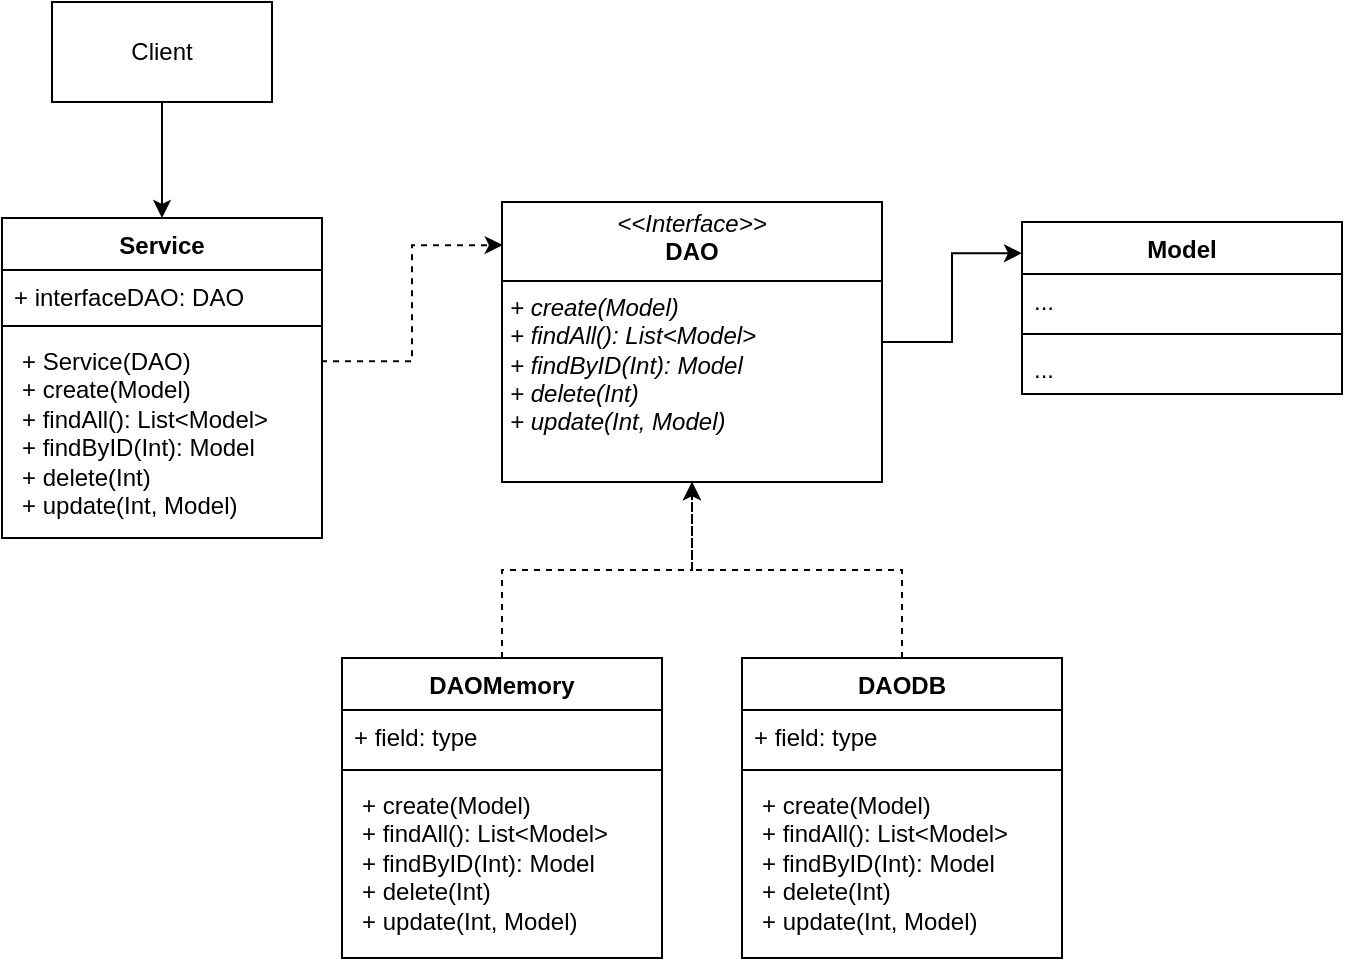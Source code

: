 <mxfile version="24.4.4" type="device">
  <diagram name="Page-1" id="qgeXn-PXjQRmJ4n0seKy">
    <mxGraphModel dx="1050" dy="579" grid="1" gridSize="10" guides="1" tooltips="1" connect="1" arrows="1" fold="1" page="1" pageScale="1" pageWidth="850" pageHeight="1100" math="0" shadow="0">
      <root>
        <mxCell id="0" />
        <mxCell id="1" parent="0" />
        <mxCell id="USMNccFf9NYbM8s82jeF-1" value="&lt;p style=&quot;margin:0px;margin-top:4px;text-align:center;&quot;&gt;&lt;i&gt;&amp;lt;&amp;lt;Interface&amp;gt;&amp;gt;&lt;/i&gt;&lt;br&gt;&lt;b&gt;DAO&lt;/b&gt;&lt;/p&gt;&lt;hr size=&quot;1&quot; style=&quot;border-style:solid;&quot;&gt;&lt;p style=&quot;margin:0px;margin-left:4px;&quot;&gt;&lt;i&gt;&lt;span style=&quot;background-color: initial;&quot;&gt;+ create(&lt;/span&gt;&lt;span style=&quot;background-color: initial;&quot;&gt;Model&lt;/span&gt;&lt;span style=&quot;background-color: initial;&quot;&gt;)&lt;/span&gt;&lt;br&gt;&lt;/i&gt;&lt;/p&gt;&lt;p style=&quot;margin:0px;margin-left:4px;&quot;&gt;&lt;i&gt;+ findAll(): List&amp;lt;Model&amp;gt;&lt;/i&gt;&lt;/p&gt;&lt;p style=&quot;margin:0px;margin-left:4px;&quot;&gt;&lt;i&gt;+ findByID(Int): Model&lt;/i&gt;&lt;/p&gt;&lt;p style=&quot;margin:0px;margin-left:4px;&quot;&gt;&lt;i&gt;+ delete(Int)&lt;/i&gt;&lt;/p&gt;&lt;p style=&quot;margin:0px;margin-left:4px;&quot;&gt;&lt;i&gt;+ update(Int, Model)&lt;/i&gt;&lt;/p&gt;" style="verticalAlign=top;align=left;overflow=fill;html=1;whiteSpace=wrap;" vertex="1" parent="1">
          <mxGeometry x="310" y="130" width="190" height="140" as="geometry" />
        </mxCell>
        <mxCell id="USMNccFf9NYbM8s82jeF-18" style="edgeStyle=orthogonalEdgeStyle;rounded=0;orthogonalLoop=1;jettySize=auto;html=1;entryX=0.5;entryY=1;entryDx=0;entryDy=0;dashed=1;" edge="1" parent="1" source="USMNccFf9NYbM8s82jeF-2" target="USMNccFf9NYbM8s82jeF-1">
          <mxGeometry relative="1" as="geometry" />
        </mxCell>
        <mxCell id="USMNccFf9NYbM8s82jeF-2" value="DAODB" style="swimlane;fontStyle=1;align=center;verticalAlign=top;childLayout=stackLayout;horizontal=1;startSize=26;horizontalStack=0;resizeParent=1;resizeParentMax=0;resizeLast=0;collapsible=1;marginBottom=0;whiteSpace=wrap;html=1;" vertex="1" parent="1">
          <mxGeometry x="430" y="358" width="160" height="150" as="geometry" />
        </mxCell>
        <mxCell id="USMNccFf9NYbM8s82jeF-3" value="+ field: type" style="text;strokeColor=none;fillColor=none;align=left;verticalAlign=top;spacingLeft=4;spacingRight=4;overflow=hidden;rotatable=0;points=[[0,0.5],[1,0.5]];portConstraint=eastwest;whiteSpace=wrap;html=1;" vertex="1" parent="USMNccFf9NYbM8s82jeF-2">
          <mxGeometry y="26" width="160" height="26" as="geometry" />
        </mxCell>
        <mxCell id="USMNccFf9NYbM8s82jeF-4" value="" style="line;strokeWidth=1;fillColor=none;align=left;verticalAlign=middle;spacingTop=-1;spacingLeft=3;spacingRight=3;rotatable=0;labelPosition=right;points=[];portConstraint=eastwest;strokeColor=inherit;" vertex="1" parent="USMNccFf9NYbM8s82jeF-2">
          <mxGeometry y="52" width="160" height="8" as="geometry" />
        </mxCell>
        <mxCell id="USMNccFf9NYbM8s82jeF-5" value="&lt;p style=&quot;margin: 0px 0px 0px 4px;&quot;&gt;&lt;span style=&quot;background-color: initial;&quot;&gt;+ create(&lt;/span&gt;&lt;span style=&quot;background-color: initial;&quot;&gt;Model&lt;/span&gt;&lt;span style=&quot;background-color: initial;&quot;&gt;)&lt;/span&gt;&lt;br&gt;&lt;/p&gt;&lt;p style=&quot;margin: 0px 0px 0px 4px;&quot;&gt;+ findAll(): List&amp;lt;Model&amp;gt;&lt;/p&gt;&lt;p style=&quot;margin: 0px 0px 0px 4px;&quot;&gt;+ findByID(Int): Model&lt;/p&gt;&lt;p style=&quot;margin: 0px 0px 0px 4px;&quot;&gt;+ delete(Int)&lt;/p&gt;&lt;p style=&quot;margin: 0px 0px 0px 4px;&quot;&gt;+ update(Int, Model)&lt;/p&gt;" style="text;strokeColor=none;fillColor=none;align=left;verticalAlign=top;spacingLeft=4;spacingRight=4;overflow=hidden;rotatable=0;points=[[0,0.5],[1,0.5]];portConstraint=eastwest;whiteSpace=wrap;html=1;" vertex="1" parent="USMNccFf9NYbM8s82jeF-2">
          <mxGeometry y="60" width="160" height="90" as="geometry" />
        </mxCell>
        <mxCell id="USMNccFf9NYbM8s82jeF-17" style="edgeStyle=orthogonalEdgeStyle;rounded=0;orthogonalLoop=1;jettySize=auto;html=1;entryX=0.5;entryY=1;entryDx=0;entryDy=0;dashed=1;" edge="1" parent="1" source="USMNccFf9NYbM8s82jeF-6" target="USMNccFf9NYbM8s82jeF-1">
          <mxGeometry relative="1" as="geometry" />
        </mxCell>
        <mxCell id="USMNccFf9NYbM8s82jeF-6" value="DAOMemory" style="swimlane;fontStyle=1;align=center;verticalAlign=top;childLayout=stackLayout;horizontal=1;startSize=26;horizontalStack=0;resizeParent=1;resizeParentMax=0;resizeLast=0;collapsible=1;marginBottom=0;whiteSpace=wrap;html=1;" vertex="1" parent="1">
          <mxGeometry x="230" y="358" width="160" height="150" as="geometry" />
        </mxCell>
        <mxCell id="USMNccFf9NYbM8s82jeF-7" value="+ field: type" style="text;strokeColor=none;fillColor=none;align=left;verticalAlign=top;spacingLeft=4;spacingRight=4;overflow=hidden;rotatable=0;points=[[0,0.5],[1,0.5]];portConstraint=eastwest;whiteSpace=wrap;html=1;" vertex="1" parent="USMNccFf9NYbM8s82jeF-6">
          <mxGeometry y="26" width="160" height="26" as="geometry" />
        </mxCell>
        <mxCell id="USMNccFf9NYbM8s82jeF-8" value="" style="line;strokeWidth=1;fillColor=none;align=left;verticalAlign=middle;spacingTop=-1;spacingLeft=3;spacingRight=3;rotatable=0;labelPosition=right;points=[];portConstraint=eastwest;strokeColor=inherit;" vertex="1" parent="USMNccFf9NYbM8s82jeF-6">
          <mxGeometry y="52" width="160" height="8" as="geometry" />
        </mxCell>
        <mxCell id="USMNccFf9NYbM8s82jeF-9" value="&lt;p style=&quot;margin: 0px 0px 0px 4px;&quot;&gt;&lt;span style=&quot;background-color: initial;&quot;&gt;+ create(&lt;/span&gt;&lt;span style=&quot;background-color: initial;&quot;&gt;Model&lt;/span&gt;&lt;span style=&quot;background-color: initial;&quot;&gt;)&lt;/span&gt;&lt;br&gt;&lt;/p&gt;&lt;p style=&quot;margin: 0px 0px 0px 4px;&quot;&gt;+ findAll(): List&amp;lt;Model&amp;gt;&lt;/p&gt;&lt;p style=&quot;margin: 0px 0px 0px 4px;&quot;&gt;+ findByID(Int): Model&lt;/p&gt;&lt;p style=&quot;margin: 0px 0px 0px 4px;&quot;&gt;+ delete(Int)&lt;/p&gt;&lt;p style=&quot;margin: 0px 0px 0px 4px;&quot;&gt;+ update(Int, Model)&lt;/p&gt;" style="text;strokeColor=none;fillColor=none;align=left;verticalAlign=top;spacingLeft=4;spacingRight=4;overflow=hidden;rotatable=0;points=[[0,0.5],[1,0.5]];portConstraint=eastwest;whiteSpace=wrap;html=1;" vertex="1" parent="USMNccFf9NYbM8s82jeF-6">
          <mxGeometry y="60" width="160" height="90" as="geometry" />
        </mxCell>
        <mxCell id="USMNccFf9NYbM8s82jeF-15" style="edgeStyle=orthogonalEdgeStyle;rounded=0;orthogonalLoop=1;jettySize=auto;html=1;exitX=0.5;exitY=1;exitDx=0;exitDy=0;entryX=0.5;entryY=0;entryDx=0;entryDy=0;" edge="1" parent="1" source="USMNccFf9NYbM8s82jeF-14" target="USMNccFf9NYbM8s82jeF-19">
          <mxGeometry relative="1" as="geometry">
            <mxPoint x="160" y="190" as="targetPoint" />
            <Array as="points">
              <mxPoint x="140" y="100" />
              <mxPoint x="140" y="100" />
            </Array>
          </mxGeometry>
        </mxCell>
        <mxCell id="USMNccFf9NYbM8s82jeF-14" value="Client" style="html=1;whiteSpace=wrap;" vertex="1" parent="1">
          <mxGeometry x="85" y="30" width="110" height="50" as="geometry" />
        </mxCell>
        <mxCell id="USMNccFf9NYbM8s82jeF-16" style="edgeStyle=orthogonalEdgeStyle;rounded=0;orthogonalLoop=1;jettySize=auto;html=1;entryX=0.002;entryY=0.154;entryDx=0;entryDy=0;entryPerimeter=0;dashed=1;exitX=0.997;exitY=0.133;exitDx=0;exitDy=0;exitPerimeter=0;" edge="1" parent="1" source="USMNccFf9NYbM8s82jeF-22" target="USMNccFf9NYbM8s82jeF-1">
          <mxGeometry relative="1" as="geometry">
            <mxPoint x="210" y="210" as="sourcePoint" />
          </mxGeometry>
        </mxCell>
        <mxCell id="USMNccFf9NYbM8s82jeF-19" value="Service" style="swimlane;fontStyle=1;align=center;verticalAlign=top;childLayout=stackLayout;horizontal=1;startSize=26;horizontalStack=0;resizeParent=1;resizeParentMax=0;resizeLast=0;collapsible=1;marginBottom=0;whiteSpace=wrap;html=1;" vertex="1" parent="1">
          <mxGeometry x="60" y="138" width="160" height="160" as="geometry" />
        </mxCell>
        <mxCell id="USMNccFf9NYbM8s82jeF-20" value="&lt;div&gt;+ interfaceDAO: DAO&lt;/div&gt;" style="text;strokeColor=none;fillColor=none;align=left;verticalAlign=top;spacingLeft=4;spacingRight=4;overflow=hidden;rotatable=0;points=[[0,0.5],[1,0.5]];portConstraint=eastwest;whiteSpace=wrap;html=1;" vertex="1" parent="USMNccFf9NYbM8s82jeF-19">
          <mxGeometry y="26" width="160" height="24" as="geometry" />
        </mxCell>
        <mxCell id="USMNccFf9NYbM8s82jeF-21" value="" style="line;strokeWidth=1;fillColor=none;align=left;verticalAlign=middle;spacingTop=-1;spacingLeft=3;spacingRight=3;rotatable=0;labelPosition=right;points=[];portConstraint=eastwest;strokeColor=inherit;" vertex="1" parent="USMNccFf9NYbM8s82jeF-19">
          <mxGeometry y="50" width="160" height="8" as="geometry" />
        </mxCell>
        <mxCell id="USMNccFf9NYbM8s82jeF-22" value="&lt;p style=&quot;margin: 0px 0px 0px 4px;&quot;&gt;&lt;span style=&quot;background-color: initial;&quot;&gt;+ Service(DAO)&lt;/span&gt;&lt;/p&gt;&lt;p style=&quot;margin: 0px 0px 0px 4px;&quot;&gt;&lt;span style=&quot;background-color: initial;&quot;&gt;+ create(&lt;/span&gt;&lt;span style=&quot;background-color: initial;&quot;&gt;Model&lt;/span&gt;&lt;span style=&quot;background-color: initial;&quot;&gt;)&lt;/span&gt;&lt;br&gt;&lt;/p&gt;&lt;p style=&quot;margin: 0px 0px 0px 4px;&quot;&gt;+ findAll(): List&amp;lt;Model&amp;gt;&lt;/p&gt;&lt;p style=&quot;margin: 0px 0px 0px 4px;&quot;&gt;+ findByID(Int): Model&lt;/p&gt;&lt;p style=&quot;margin: 0px 0px 0px 4px;&quot;&gt;+ delete(Int)&lt;/p&gt;&lt;p style=&quot;margin: 0px 0px 0px 4px;&quot;&gt;+ update(Int, Model)&lt;/p&gt;" style="text;strokeColor=none;fillColor=none;align=left;verticalAlign=top;spacingLeft=4;spacingRight=4;overflow=hidden;rotatable=0;points=[[0,0.5],[1,0.5]];portConstraint=eastwest;whiteSpace=wrap;html=1;" vertex="1" parent="USMNccFf9NYbM8s82jeF-19">
          <mxGeometry y="58" width="160" height="102" as="geometry" />
        </mxCell>
        <mxCell id="USMNccFf9NYbM8s82jeF-23" value="Model" style="swimlane;fontStyle=1;align=center;verticalAlign=top;childLayout=stackLayout;horizontal=1;startSize=26;horizontalStack=0;resizeParent=1;resizeParentMax=0;resizeLast=0;collapsible=1;marginBottom=0;whiteSpace=wrap;html=1;" vertex="1" parent="1">
          <mxGeometry x="570" y="140" width="160" height="86" as="geometry" />
        </mxCell>
        <mxCell id="USMNccFf9NYbM8s82jeF-24" value="..." style="text;strokeColor=none;fillColor=none;align=left;verticalAlign=top;spacingLeft=4;spacingRight=4;overflow=hidden;rotatable=0;points=[[0,0.5],[1,0.5]];portConstraint=eastwest;whiteSpace=wrap;html=1;" vertex="1" parent="USMNccFf9NYbM8s82jeF-23">
          <mxGeometry y="26" width="160" height="26" as="geometry" />
        </mxCell>
        <mxCell id="USMNccFf9NYbM8s82jeF-25" value="" style="line;strokeWidth=1;fillColor=none;align=left;verticalAlign=middle;spacingTop=-1;spacingLeft=3;spacingRight=3;rotatable=0;labelPosition=right;points=[];portConstraint=eastwest;strokeColor=inherit;" vertex="1" parent="USMNccFf9NYbM8s82jeF-23">
          <mxGeometry y="52" width="160" height="8" as="geometry" />
        </mxCell>
        <mxCell id="USMNccFf9NYbM8s82jeF-26" value="..." style="text;strokeColor=none;fillColor=none;align=left;verticalAlign=top;spacingLeft=4;spacingRight=4;overflow=hidden;rotatable=0;points=[[0,0.5],[1,0.5]];portConstraint=eastwest;whiteSpace=wrap;html=1;" vertex="1" parent="USMNccFf9NYbM8s82jeF-23">
          <mxGeometry y="60" width="160" height="26" as="geometry" />
        </mxCell>
        <mxCell id="USMNccFf9NYbM8s82jeF-29" style="edgeStyle=orthogonalEdgeStyle;rounded=0;orthogonalLoop=1;jettySize=auto;html=1;entryX=0;entryY=0.181;entryDx=0;entryDy=0;entryPerimeter=0;" edge="1" parent="1" source="USMNccFf9NYbM8s82jeF-1" target="USMNccFf9NYbM8s82jeF-23">
          <mxGeometry relative="1" as="geometry" />
        </mxCell>
      </root>
    </mxGraphModel>
  </diagram>
</mxfile>
